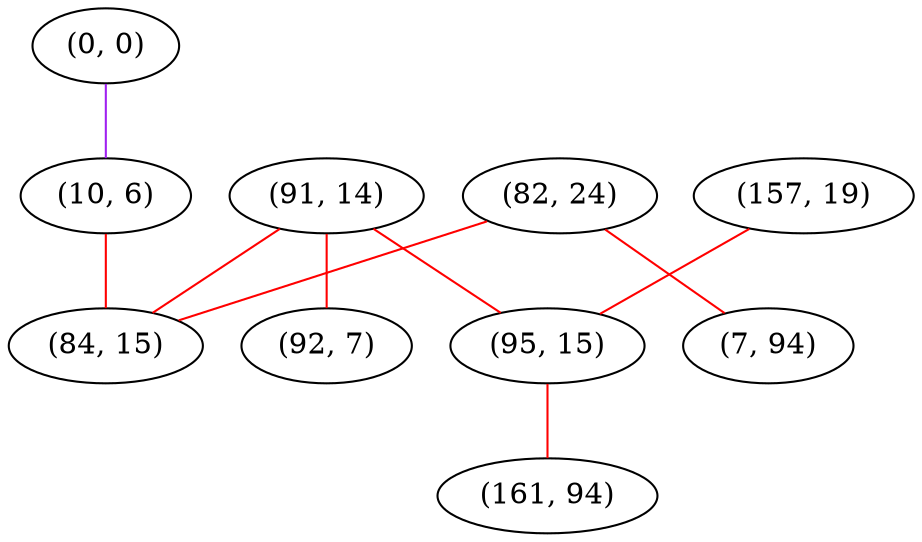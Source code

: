 graph "" {
"(0, 0)";
"(91, 14)";
"(157, 19)";
"(82, 24)";
"(10, 6)";
"(95, 15)";
"(7, 94)";
"(84, 15)";
"(161, 94)";
"(92, 7)";
"(0, 0)" -- "(10, 6)"  [color=purple, key=0, weight=4];
"(91, 14)" -- "(84, 15)"  [color=red, key=0, weight=1];
"(91, 14)" -- "(95, 15)"  [color=red, key=0, weight=1];
"(91, 14)" -- "(92, 7)"  [color=red, key=0, weight=1];
"(157, 19)" -- "(95, 15)"  [color=red, key=0, weight=1];
"(82, 24)" -- "(7, 94)"  [color=red, key=0, weight=1];
"(82, 24)" -- "(84, 15)"  [color=red, key=0, weight=1];
"(10, 6)" -- "(84, 15)"  [color=red, key=0, weight=1];
"(95, 15)" -- "(161, 94)"  [color=red, key=0, weight=1];
}
